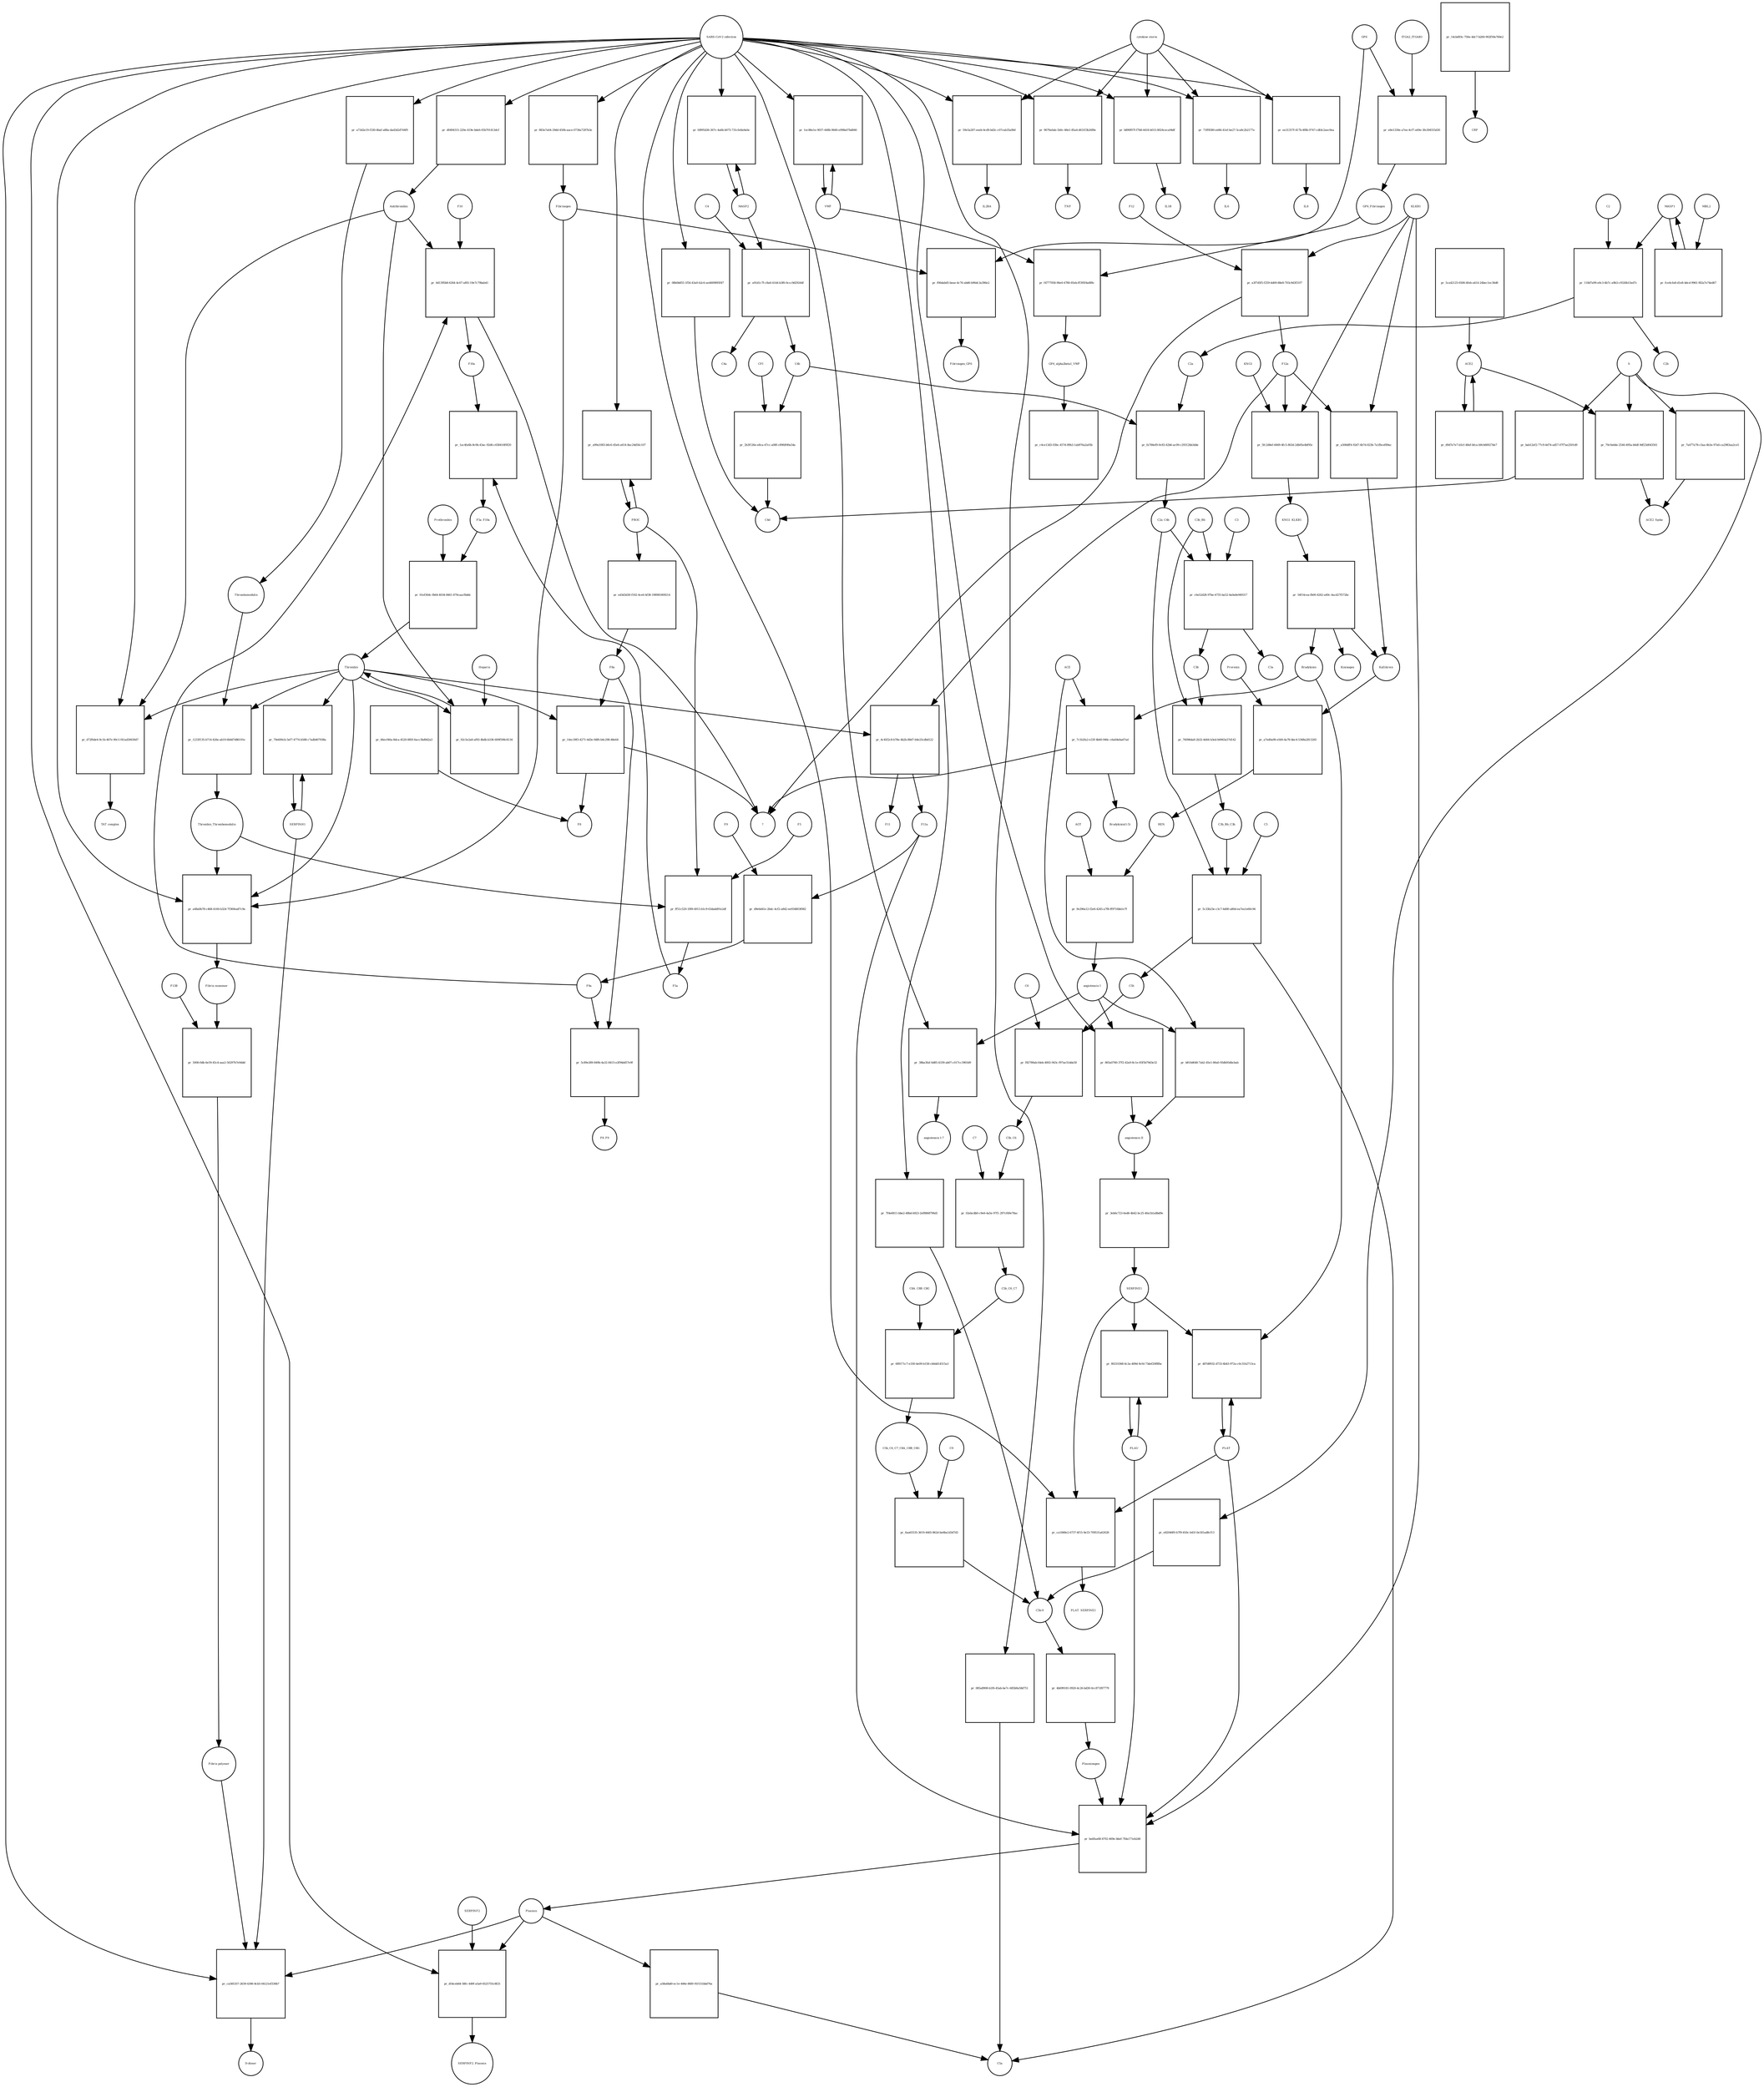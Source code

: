 strict digraph  {
C4b [annotation="", bipartite=0, cls=macromolecule, fontsize=4, label=C4b, shape=circle];
"pr_fa784ef9-0c83-42b6-ac09-c29312bb3dde" [annotation="", bipartite=1, cls=process, fontsize=4, label="pr_fa784ef9-0c83-42b6-ac09-c29312bb3dde", shape=square];
C2a [annotation="", bipartite=0, cls=macromolecule, fontsize=4, label=C2a, shape=circle];
C2a_C4b [annotation="", bipartite=0, cls=complex, fontsize=4, label=C2a_C4b, shape=circle];
C3b [annotation="", bipartite=0, cls=macromolecule, fontsize=4, label=C3b, shape=circle];
"pr_76096da8-2b32-4d44-b3ed-b0063a57d142" [annotation="", bipartite=1, cls=process, fontsize=4, label="pr_76096da8-2b32-4d44-b3ed-b0063a57d142", shape=square];
C3b_Bb [annotation="urn_miriam_pubmed_12440962|urn_miriam_brenda_3.4.21.47", bipartite=0, cls=complex, fontsize=4, label=C3b_Bb, shape=circle];
C3b_Bb_C3b [annotation="urn_miriam_pubmed_12440962|urn_miriam_brenda_34.4.21.47", bipartite=0, cls=complex, fontsize=4, label=C3b_Bb_C3b, shape=circle];
"pr_2b3f126e-e8ca-47cc-a08f-c89fdf49a54a" [annotation="", bipartite=1, cls=process, fontsize=4, label="pr_2b3f126e-e8ca-47cc-a08f-c89fdf49a54a", shape=square];
C4d [annotation="", bipartite=0, cls=macromolecule, fontsize=4, label=C4d, shape=circle];
CFI [annotation="urn_miriam_hgnc_HGNC%3A2771", bipartite=0, cls=macromolecule, fontsize=4, label=CFI, shape=circle];
"pr_66ecf46a-8dca-4520-885f-6acc3bd9d2a3" [annotation="", bipartite=1, cls=process, fontsize=4, label="pr_66ecf46a-8dca-4520-885f-6acc3bd9d2a3", shape=square];
F8 [annotation="urn_miriam_hgnc_HGNC%3A3546", bipartite=0, cls=macromolecule, fontsize=4, label=F8, shape=circle];
"pr_d0494315-220e-419e-bde6-05b701413dcf" [annotation="", bipartite=1, cls=process, fontsize=4, label="pr_d0494315-220e-419e-bde6-05b701413dcf", shape=square];
Antithrombin [annotation="urn_miriam_hgnc_HGNC%3A775", bipartite=0, cls=macromolecule, fontsize=4, label=Antithrombin, shape=circle];
"SARS-CoV-2 infection" [annotation=urn_miriam_taxonomy_2697049, bipartite=0, cls=phenotype, fontsize=4, label="SARS-CoV-2 infection", shape=circle];
S [annotation="urn_miriam_uniprot_P0DTC2|urn_miriam_uniprot_P59594", bipartite=0, cls=macromolecule, fontsize=4, label=S, shape=circle];
"pr_7a477a78-c5aa-4b3e-97a6-ca2983aa2ce5" [annotation="", bipartite=1, cls="omitted process", fontsize=4, label="pr_7a477a78-c5aa-4b3e-97a6-ca2983aa2ce5", shape=square];
ACE2_Spike [annotation="", bipartite=0, cls=complex, fontsize=4, label=ACE2_Spike, shape=circle];
Bradykinin [annotation="urn_miriam_obo.chebi_CHEBI%3A3165", bipartite=0, cls=macromolecule, fontsize=4, label=Bradykinin, shape=circle];
"pr_7c1b2fa2-e33f-4b60-946c-c6a64eba67ad" [annotation="", bipartite=1, cls=process, fontsize=4, label="pr_7c1b2fa2-e33f-4b60-946c-c6a64eba67ad", shape=square];
"Bradykinin(1-5)" [annotation="", bipartite=0, cls=macromolecule, fontsize=4, label="Bradykinin(1-5)", shape=circle];
"?" [annotation="", bipartite=0, cls=macromolecule, fontsize=4, label="?", shape=circle];
ACE [annotation="urn_miriam_hgnc_HGNC%3A2707", bipartite=0, cls=macromolecule, fontsize=4, label=ACE, shape=circle];
ACE2 [annotation="urn_miriam_hgnc_HGNC%3A13557", bipartite=0, cls=macromolecule, fontsize=4, label=ACE2, shape=circle];
"pr_d9d7e7e7-b5cf-48ef-bfca-b9cb60027de7" [annotation="", bipartite=1, cls=process, fontsize=4, label="pr_d9d7e7e7-b5cf-48ef-bfca-b9cb60027de7", shape=square];
"pr_70c0a6de-2540-495a-b6df-9df23d043561" [annotation="", bipartite=1, cls=process, fontsize=4, label="pr_70c0a6de-2540-495a-b6df-9df23d043561", shape=square];
"pr_5ca42125-6506-4feb-a414-24bec1ec36d8" [annotation="", bipartite=1, cls=process, fontsize=4, label="pr_5ca42125-6506-4feb-a414-24bec1ec36d8", shape=square];
"angiotensin I" [annotation="urn_miriam_obo.chebi_CHEBI%3A2718", bipartite=0, cls="simple chemical", fontsize=4, label="angiotensin I", shape=circle];
"pr_38ba3faf-6d85-4339-ab07-c017cc3903d9" [annotation="", bipartite=1, cls=process, fontsize=4, label="pr_38ba3faf-6d85-4339-ab07-c017cc3903d9", shape=square];
"angiotensin I-7" [annotation="urn_miriam_obo.chebi_CHEBI%3A55438", bipartite=0, cls="simple chemical", fontsize=4, label="angiotensin I-7", shape=circle];
"pr_bab12ef2-77c9-4d74-ad57-07f7ae2501d9" [annotation="", bipartite=1, cls=process, fontsize=4, label="pr_bab12ef2-77c9-4d74-ad57-07f7ae2501d9", shape=square];
"pr_e82046f0-b7f9-450c-b41f-0e181ad8cf13" [annotation="", bipartite=1, cls=process, fontsize=4, label="pr_e82046f0-b7f9-450c-b41f-0e181ad8cf13", shape=square];
"C5b-9" [annotation="", bipartite=0, cls=complex, fontsize=4, label="C5b-9", shape=circle];
"pr_14cbd93c-756e-4dc7-b260-902f59a760e2" [annotation="", bipartite=1, cls=process, fontsize=4, label="pr_14cbd93c-756e-4dc7-b260-902f59a760e2", shape=square];
CRP [annotation="urn_miriam_hgnc_HGNC%3A2367", bipartite=0, cls=macromolecule, fontsize=4, label=CRP, shape=circle];
VWF [annotation="", bipartite=0, cls=macromolecule, fontsize=4, label=VWF, shape=circle];
"pr_1ec86e1e-9037-448b-9640-e998a07bd846" [annotation="", bipartite=1, cls=process, fontsize=4, label="pr_1ec86e1e-9037-448b-9640-e998a07bd846", shape=square];
PROC [annotation="urn_miriam_hgnc_HGNC%3A9451", bipartite=0, cls=macromolecule, fontsize=4, label=PROC, shape=circle];
"pr_a99a1083-b6c6-45e6-a614-8ac24d56c107" [annotation="", bipartite=1, cls=process, fontsize=4, label="pr_a99a1083-b6c6-45e6-a614-8ac24d56c107", shape=square];
"pr_08b0b855-1f56-43a0-b2c6-ae4609893f47" [annotation="", bipartite=1, cls=process, fontsize=4, label="pr_08b0b855-1f56-43a0-b2c6-ae4609893f47", shape=square];
Plasmin [annotation="urn_miriam_hgnc_HGNC%3A9051", bipartite=0, cls=macromolecule, fontsize=4, label=Plasmin, shape=circle];
"pr_d54ceb64-58fc-449f-a5a9-6525755c8f25" [annotation="", bipartite=1, cls=process, fontsize=4, label="pr_d54ceb64-58fc-449f-a5a9-6525755c8f25", shape=square];
SERPINF2 [annotation="urn_miriam_hgnc_HGNC%3A9075", bipartite=0, cls=macromolecule, fontsize=4, label=SERPINF2, shape=circle];
SERPINF2_Plasmin [annotation="", bipartite=0, cls=complex, fontsize=4, label=SERPINF2_Plasmin, shape=circle];
"pr_a73d2e19-f330-4baf-a88a-dad3d2d744f9" [annotation="", bipartite=1, cls=process, fontsize=4, label="pr_a73d2e19-f330-4baf-a88a-dad3d2d744f9", shape=square];
Thrombomodulin [annotation="urn_miriam_hgnc_HGNC%3A11784", bipartite=0, cls=macromolecule, fontsize=4, label=Thrombomodulin, shape=circle];
KLKB1 [annotation=urn_miriam_hgnc_6371, bipartite=0, cls=macromolecule, fontsize=4, label=KLKB1, shape=circle];
"pr_a508dff4-92d7-4b7d-823b-7a1fbcef89ac" [annotation="", bipartite=1, cls=process, fontsize=4, label="pr_a508dff4-92d7-4b7d-823b-7a1fbcef89ac", shape=square];
Kallikrein [annotation=urn_miriam_hgnc_6371, bipartite=0, cls=macromolecule, fontsize=4, label=Kallikrein, shape=circle];
F12a [annotation="urn_miriam_hgnc_HGNC%3A3530", bipartite=0, cls=macromolecule, fontsize=4, label=F12a, shape=circle];
KNG1_KLKB1 [annotation=urn_miriam_pubmed_17598838, bipartite=0, cls=complex, fontsize=4, label=KNG1_KLKB1, shape=circle];
"pr_54f14cea-fb00-4262-a49c-4acd27f572bc" [annotation="", bipartite=1, cls=process, fontsize=4, label="pr_54f14cea-fb00-4262-a49c-4acd27f572bc", shape=square];
Kininogen [annotation="urn_miriam_hgnc_HGNC%3A6383", bipartite=0, cls=macromolecule, fontsize=4, label=Kininogen, shape=circle];
"pr_7f4e6811-bbe2-48bd-b923-2ef8868796d1" [annotation="", bipartite=1, cls=process, fontsize=4, label="pr_7f4e6811-bbe2-48bd-b923-2ef8868796d1", shape=square];
"pr_085a8908-b1f6-45ab-be7c-685b9a58d751" [annotation="", bipartite=1, cls=process, fontsize=4, label="pr_085a8908-b1f6-45ab-be7c-685b9a58d751", shape=square];
C5a [annotation="", bipartite=0, cls=macromolecule, fontsize=4, label=C5a, shape=circle];
PLAT [annotation="urn_miriam_hgnc_HGNC%3A9051", bipartite=0, cls=macromolecule, fontsize=4, label=PLAT, shape=circle];
"pr_487d8932-d733-4b43-972a-c0c31b2713ca" [annotation="", bipartite=1, cls=process, fontsize=4, label="pr_487d8932-d733-4b43-972a-c0c31b2713ca", shape=square];
SERPINE1 [annotation="urn_miriam_hgnc_HGNC%3A8593", bipartite=0, cls=macromolecule, fontsize=4, label=SERPINE1, shape=circle];
AGT [annotation="urn_miriam_hgnc_HGNC%3A333", bipartite=0, cls=macromolecule, fontsize=4, label=AGT, shape=circle];
"pr_9e296a12-f2e6-4245-a7f8-ff9716bb1e7f" [annotation="", bipartite=1, cls=process, fontsize=4, label="pr_9e296a12-f2e6-4245-a7f8-ff9716bb1e7f", shape=square];
REN [annotation="urn_miriam_hgnc_HGNC%3A9958", bipartite=0, cls=macromolecule, fontsize=4, label=REN, shape=circle];
C2 [annotation="urn_miriam_hgnc_HGNC%3A1248", bipartite=0, cls=macromolecule, fontsize=4, label=C2, shape=circle];
"pr_118d7a99-e0c3-4b7c-a9b3-c9326b15ed7c" [annotation="", bipartite=1, cls=process, fontsize=4, label="pr_118d7a99-e0c3-4b7c-a9b3-c9326b15ed7c", shape=square];
C2b [annotation="", bipartite=0, cls=macromolecule, fontsize=4, label=C2b, shape=circle];
MASP1 [annotation="", bipartite=0, cls=macromolecule, fontsize=4, label=MASP1, shape=circle];
MASP2 [annotation="", bipartite=0, cls=macromolecule, fontsize=4, label=MASP2, shape=circle];
"pr_fd995d36-367c-4a6b-b075-731cfe8a9a0e" [annotation="", bipartite=1, cls=process, fontsize=4, label="pr_fd995d36-367c-4a6b-b075-731cfe8a9a0e", shape=square];
"pr_fce4cfa8-d1e8-4dcd-9961-f82a7e74ed67" [annotation="", bipartite=1, cls=process, fontsize=4, label="pr_fce4cfa8-d1e8-4dcd-9961-f82a7e74ed67", shape=square];
MBL2 [annotation=urn_miriam_hgnc_6902, bipartite=0, cls=macromolecule, fontsize=4, label=MBL2, shape=circle];
F10 [annotation="urn_miriam_hgnc_HGNC%3A3528", bipartite=0, cls=macromolecule, fontsize=4, label=F10, shape=circle];
"pr_6d1395b8-6264-4c67-af65-19e7c79bab41" [annotation="", bipartite=1, cls=process, fontsize=4, label="pr_6d1395b8-6264-4c67-af65-19e7c79bab41", shape=square];
F10a [annotation="urn_miriam_hgnc_HGNC%3A3528", bipartite=0, cls=macromolecule, fontsize=4, label=F10a, shape=circle];
F9a [annotation="", bipartite=0, cls=macromolecule, fontsize=4, label=F9a, shape=circle];
C3 [annotation="urn_miriam_hgnc_HGNC%3A1318", bipartite=0, cls=macromolecule, fontsize=4, label=C3, shape=circle];
"pr_c6e52d28-97be-4755-ba52-4a0a8e949317" [annotation="", bipartite=1, cls=process, fontsize=4, label="pr_c6e52d28-97be-4755-ba52-4a0a8e949317", shape=square];
C3a [annotation="", bipartite=0, cls=macromolecule, fontsize=4, label=C3a, shape=circle];
Prorenin [annotation="", bipartite=0, cls=macromolecule, fontsize=4, label=Prorenin, shape=circle];
"pr_a7ed0a99-e560-4a78-bbc4-5368a2813265" [annotation="", bipartite=1, cls=process, fontsize=4, label="pr_a7ed0a99-e560-4a78-bbc4-5368a2813265", shape=square];
F8a [annotation="urn_miriam_hgnc_HGNC%3A3546", bipartite=0, cls=macromolecule, fontsize=4, label=F8a, shape=circle];
"pr_14ec39f3-4271-4d3e-9df6-b4c29fc48e64" [annotation="", bipartite=1, cls=process, fontsize=4, label="pr_14ec39f3-4271-4d3e-9df6-b4c29fc48e64", shape=square];
Thrombin [annotation="urn_miriam_hgnc_HGNC%3A3535", bipartite=0, cls=macromolecule, fontsize=4, label=Thrombin, shape=circle];
"pr_92c5e2a8-af83-4bdb-b336-609f598c8134" [annotation="", bipartite=1, cls=process, fontsize=4, label="pr_92c5e2a8-af83-4bdb-b336-609f598c8134", shape=square];
Heparin [annotation="urn_miriam_pubmed_708377|urn_miriam_obo.chebi_CHEBI%3A28304", bipartite=0, cls="simple chemical", fontsize=4, label=Heparin, shape=circle];
"pr_b816d648-7ab2-45e1-86a0-93db93dbcbab" [annotation="", bipartite=1, cls=process, fontsize=4, label="pr_b816d648-7ab2-45e1-86a0-93db93dbcbab", shape=square];
"angiotensin II" [annotation="urn_miriam_obo.chebi_CHEBI%3A2718", bipartite=0, cls="simple chemical", fontsize=4, label="angiotensin II", shape=circle];
PLAU [annotation="", bipartite=0, cls=macromolecule, fontsize=4, label=PLAU, shape=circle];
"pr_80210368-6c3a-489d-9cfd-73def20f8fbc" [annotation="", bipartite=1, cls=process, fontsize=4, label="pr_80210368-6c3a-489d-9cfd-73def20f8fbc", shape=square];
F12 [annotation="urn_miriam_hgnc_HGNC%3A3530", bipartite=0, cls=macromolecule, fontsize=4, label=F12, shape=circle];
"pr_a3f7d5f5-f259-4d69-88e8-703c9d3f31f7" [annotation="", bipartite=1, cls=process, fontsize=4, label="pr_a3f7d5f5-f259-4d69-88e8-703c9d3f31f7", shape=square];
"pr_4c45f2c8-b78e-4b2b-88d7-b4e25cdbd122" [annotation="", bipartite=1, cls=process, fontsize=4, label="pr_4c45f2c8-b78e-4b2b-88d7-b4e25cdbd122", shape=square];
F11 [annotation="urn_miriam_hgnc_HGNC%3A3529", bipartite=0, cls=macromolecule, fontsize=4, label=F11, shape=circle];
F11a [annotation="urn_miriam_hgnc_HGNC%3A3529", bipartite=0, cls=macromolecule, fontsize=4, label=F11a, shape=circle];
C4 [annotation="", bipartite=0, cls=macromolecule, fontsize=4, label=C4, shape=circle];
"pr_a91d1c7f-c8a6-4144-b3f6-0ccc9d29244f" [annotation="", bipartite=1, cls=process, fontsize=4, label="pr_a91d1c7f-c8a6-4144-b3f6-0ccc9d29244f", shape=square];
C4a [annotation="", bipartite=0, cls=macromolecule, fontsize=4, label=C4a, shape=circle];
"pr_ca1848e2-6737-4f15-9e33-709531a62628" [annotation="", bipartite=1, cls=process, fontsize=4, label="pr_ca1848e2-6737-4f15-9e33-709531a62628", shape=square];
PLAT_SERPINE1 [annotation=urn_miriam_pubmed_22449964, bipartite=0, cls=complex, fontsize=4, label=PLAT_SERPINE1, shape=circle];
"pr_5c89e289-849b-4a32-8415-e2f94dd57e9f" [annotation="", bipartite=1, cls=process, fontsize=4, label="pr_5c89e289-849b-4a32-8415-e2f94dd57e9f", shape=square];
F8_F9 [annotation=urn_miriam_pubmed_22471307, bipartite=0, cls=complex, fontsize=4, label=F8_F9, shape=circle];
"pr_1ac4fa6b-8c0b-43ac-92d6-c658416f0f20" [annotation="", bipartite=1, cls=process, fontsize=4, label="pr_1ac4fa6b-8c0b-43ac-92d6-c658416f0f20", shape=square];
F5a [annotation="urn_miriam_hgnc_HGNC%3A3542", bipartite=0, cls=macromolecule, fontsize=4, label=F5a, shape=circle];
F5a_F10a [annotation=urn_miriam_pubmed_2303476, bipartite=0, cls=complex, fontsize=4, label=F5a_F10a, shape=circle];
F5 [annotation="urn_miriam_hgnc_HGNC%3A3541", bipartite=0, cls=macromolecule, fontsize=4, label=F5, shape=circle];
"pr_ff51c520-1f89-4913-b1c9-63dadd91e2df" [annotation="", bipartite=1, cls=process, fontsize=4, label="pr_ff51c520-1f89-4913-b1c9-63dadd91e2df", shape=square];
Thrombin_Thrombomodulin [annotation="urn_miriam_pubmed_6282863|urn_miriam_taxonomy_9986", bipartite=0, cls=complex, fontsize=4, label=Thrombin_Thrombomodulin, shape=circle];
SERPINH1 [annotation="urn_miriam_hgnc_HGNC%3A1546", bipartite=0, cls=macromolecule, fontsize=4, label=SERPINH1, shape=circle];
"pr_79e600cb-5ef7-4774-b588-c7adb407938a" [annotation="", bipartite=1, cls=process, fontsize=4, label="pr_79e600cb-5ef7-4774-b588-c7adb407938a", shape=square];
Fibrinogen [annotation=urn_miriam_pubmed_19296670, bipartite=0, cls=complex, fontsize=4, label=Fibrinogen, shape=circle];
"pr_a48a0b78-c468-4160-b324-7f369ea87c9a" [annotation="", bipartite=1, cls=process, fontsize=4, label="pr_a48a0b78-c468-4160-b324-7f369ea87c9a", shape=square];
"Fibrin monomer" [annotation="", bipartite=0, cls=macromolecule, fontsize=4, label="Fibrin monomer", shape=circle];
C5 [annotation="urn_miriam_hgnc_HGNC%3A1331", bipartite=0, cls=macromolecule, fontsize=4, label=C5, shape=circle];
"pr_5c33b23e-c3c7-4d00-a80d-ea7ea1e60c94" [annotation="", bipartite=1, cls=process, fontsize=4, label="pr_5c33b23e-c3c7-4d00-a80d-ea7ea1e60c94", shape=square];
C5b [annotation="", bipartite=0, cls=macromolecule, fontsize=4, label=C5b, shape=circle];
"pr_f82780ab-fdeb-4002-943c-f97ae31dda58" [annotation="", bipartite=1, cls=process, fontsize=4, label="pr_f82780ab-fdeb-4002-943c-f97ae31dda58", shape=square];
C6 [annotation="urn_miriam_hgnc_HGNC%3A1339", bipartite=0, cls=macromolecule, fontsize=4, label=C6, shape=circle];
C5b_C6 [annotation="", bipartite=0, cls=complex, fontsize=4, label=C5b_C6, shape=circle];
"pr_02ebcdb0-c9e6-4a5e-97f1-297cf49e78ac" [annotation="", bipartite=1, cls=process, fontsize=4, label="pr_02ebcdb0-c9e6-4a5e-97f1-297cf49e78ac", shape=square];
C7 [annotation="urn_miriam_hgnc_HGNC%3A1346", bipartite=0, cls=macromolecule, fontsize=4, label=C7, shape=circle];
C5b_C6_C7 [annotation=urn_miriam_pubmed_28630159, bipartite=0, cls=complex, fontsize=4, label=C5b_C6_C7, shape=circle];
"pr_689171c7-e330-4e09-b158-cb6dd14515a3" [annotation="", bipartite=1, cls=process, fontsize=4, label="pr_689171c7-e330-4e09-b158-cb6dd14515a3", shape=square];
C8A_C8B_C8G [annotation="", bipartite=0, cls=complex, fontsize=4, label=C8A_C8B_C8G, shape=circle];
C5b_C6_C7_C8A_C8B_C8G [annotation=urn_miriam_pubmed_28630159, bipartite=0, cls=complex, fontsize=4, label=C5b_C6_C7_C8A_C8B_C8G, shape=circle];
"pr_6aa65535-3619-4465-862d-be6ba1d3d7d3" [annotation="", bipartite=1, cls=process, fontsize=4, label="pr_6aa65535-3619-4465-862d-be6ba1d3d7d3", shape=square];
C9 [annotation="urn_miriam_hgnc_HGNC%3A1358", bipartite=0, cls=macromolecule, fontsize=4, label=C9, shape=circle];
"pr_865a0760-37f2-42a9-8c1e-65f5b79d3e32" [annotation="", bipartite=1, cls=process, fontsize=4, label="pr_865a0760-37f2-42a9-8c1e-65f5b79d3e32", shape=square];
"pr_b890f07f-f7b8-4418-b015-8024ceca94df" [annotation="", bipartite=1, cls=process, fontsize=4, label="pr_b890f07f-f7b8-4418-b015-8024ceca94df", shape=square];
IL1B [annotation=urn_miriam_hgnc_5992, bipartite=0, cls=macromolecule, fontsize=4, label=IL1B, shape=circle];
"cytokine storm" [annotation=urn_miriam_pubmed_2504360, bipartite=0, cls=phenotype, fontsize=4, label="cytokine storm", shape=circle];
"pr_883e7a64-29dd-450b-aace-0736a7287b3e" [annotation="", bipartite=1, cls=process, fontsize=4, label="pr_883e7a64-29dd-450b-aace-0736a7287b3e", shape=square];
"pr_71ff8580-ed46-41ef-be27-5ca8c2b2177e" [annotation="", bipartite=1, cls=process, fontsize=4, label="pr_71ff8580-ed46-41ef-be27-5ca8c2b2177e", shape=square];
IL6 [annotation=urn_miriam_hgnc_6018, bipartite=0, cls=macromolecule, fontsize=4, label=IL6, shape=circle];
"pr_ee31357f-417b-4f8b-9747-cdfdc2aec9ea" [annotation="", bipartite=1, cls=process, fontsize=4, label="pr_ee31357f-417b-4f8b-9747-cdfdc2aec9ea", shape=square];
IL8 [annotation="urn_miriam_hgnc_HGNC%3A6025", bipartite=0, cls=macromolecule, fontsize=4, label=IL8, shape=circle];
"pr_59e5a287-eeeb-4cd9-bd3c-c07cab35a9b0" [annotation="", bipartite=1, cls=process, fontsize=4, label="pr_59e5a287-eeeb-4cd9-bd3c-c07cab35a9b0", shape=square];
IL2RA [annotation="urn_miriam_hgnc_HGNC%3A6008", bipartite=0, cls=macromolecule, fontsize=4, label=IL2RA, shape=circle];
Plasminogen [annotation="urn_miriam_hgnc_HGNC%3A9071", bipartite=0, cls=macromolecule, fontsize=4, label=Plasminogen, shape=circle];
"pr_ba6faa68-4702-469e-bbef-7fda171eb2d6" [annotation="", bipartite=1, cls=process, fontsize=4, label="pr_ba6faa68-4702-469e-bbef-7fda171eb2d6", shape=square];
"pr_d72f6de4-9c1b-467e-90c1-f41ad30630d7" [annotation="", bipartite=1, cls=process, fontsize=4, label="pr_d72f6de4-9c1b-467e-90c1-f41ad30630d7", shape=square];
"TAT complex" [annotation=urn_miriam_pubmed_22930518, bipartite=0, cls=complex, fontsize=4, label="TAT complex", shape=circle];
Prothrombin [annotation="urn_miriam_hgnc_HGNC%3A3535", bipartite=0, cls=macromolecule, fontsize=4, label=Prothrombin, shape=circle];
"pr_01ef30dc-fb64-4034-8461-870caacfbddc" [annotation="", bipartite=1, cls=process, fontsize=4, label="pr_01ef30dc-fb64-4034-8461-870caacfbddc", shape=square];
"pr_ed3d3d30-f182-4ce6-bf38-198981809214" [annotation="", bipartite=1, cls=process, fontsize=4, label="pr_ed3d3d30-f182-4ce6-bf38-198981809214", shape=square];
"pr_3eb6c723-6ed6-4b42-bc25-40a1b1a8bd9e" [annotation="", bipartite=1, cls=process, fontsize=4, label="pr_3eb6c723-6ed6-4b42-bc25-40a1b1a8bd9e", shape=square];
"pr_1233f135-b714-426e-ab19-6b0d7d86191e" [annotation="", bipartite=1, cls=process, fontsize=4, label="pr_1233f135-b714-426e-ab19-6b0d7d86191e", shape=square];
F9 [annotation="urn_miriam_hgnc_HGNC%3A35531", bipartite=0, cls=macromolecule, fontsize=4, label=F9, shape=circle];
"pr_d9e6d41e-2bdc-4cf2-a842-ee934803f082" [annotation="", bipartite=1, cls=process, fontsize=4, label="pr_d9e6d41e-2bdc-4cf2-a842-ee934803f082", shape=square];
"pr_5fc2d8ef-6669-4fc5-863d-2db05e4bf95c" [annotation="", bipartite=1, cls=process, fontsize=4, label="pr_5fc2d8ef-6669-4fc5-863d-2db05e4bf95c", shape=square];
KNG1 [annotation=urn_miriam_hgnc_6383, bipartite=0, cls=macromolecule, fontsize=4, label=KNG1, shape=circle];
"pr_4b699181-0920-4c26-bd30-0cc871f87779" [annotation="", bipartite=1, cls=process, fontsize=4, label="pr_4b699181-0920-4c26-bd30-0cc871f87779", shape=square];
"pr_a58a6bd0-ec1e-406e-86f0-91f151bbd76a" [annotation="", bipartite=1, cls=process, fontsize=4, label="pr_a58a6bd0-ec1e-406e-86f0-91f151bbd76a", shape=square];
"pr_9679a0ab-1b0c-48e1-85a4-d631f3b26f8e" [annotation="", bipartite=1, cls=process, fontsize=4, label="pr_9679a0ab-1b0c-48e1-85a4-d631f3b26f8e", shape=square];
TNF [annotation=urn_miriam_hgnc_11892, bipartite=0, cls=macromolecule, fontsize=4, label=TNF, shape=circle];
"pr_500fc0db-6e59-45c4-aaa2-56297b7e9ddd" [annotation="", bipartite=1, cls=process, fontsize=4, label="pr_500fc0db-6e59-45c4-aaa2-56297b7e9ddd", shape=square];
"Fibrin polymer" [annotation="", bipartite=0, cls=macromolecule, fontsize=4, label="Fibrin polymer", shape=circle];
F13B [annotation="", bipartite=0, cls=macromolecule, fontsize=4, label=F13B, shape=circle];
"pr_ca585357-2639-4306-8cb5-04121ef330b7" [annotation="", bipartite=1, cls=process, fontsize=4, label="pr_ca585357-2639-4306-8cb5-04121ef330b7", shape=square];
"D-dimer" [annotation=urn_miriam_pubmed_19008457, bipartite=0, cls=macromolecule, fontsize=4, label="D-dimer", shape=circle];
GP6_alpha2beta1_VWF [annotation="", bipartite=0, cls=complex, fontsize=4, label=GP6_alpha2beta1_VWF, shape=circle];
"pr_c4ce13d3-03bc-457d-89b3-1ab976a2a05b" [annotation="", bipartite=1, cls="omitted process", fontsize=4, label="pr_c4ce13d3-03bc-457d-89b3-1ab976a2a05b", shape=square];
GP6 [annotation=urn_miriam_hgnc_14388, bipartite=0, cls=macromolecule, fontsize=4, label=GP6, shape=circle];
"pr_e8e1330e-a7ee-4cf7-a69e-3fe304555d30" [annotation="", bipartite=1, cls=process, fontsize=4, label="pr_e8e1330e-a7ee-4cf7-a69e-3fe304555d30", shape=square];
ITGA2_ITGAB1 [annotation="urn_miriam_intact_EBI-16428357", bipartite=0, cls=complex, fontsize=4, label=ITGA2_ITGAB1, shape=circle];
GP6_Fibrinogen [annotation="", bipartite=0, cls=complex, fontsize=4, label=GP6_Fibrinogen, shape=circle];
"pr_f4777058-96e0-4780-85eb-ff395f4a8f8c" [annotation="", bipartite=1, cls=process, fontsize=4, label="pr_f4777058-96e0-4780-85eb-ff395f4a8f8c", shape=square];
"pr_f06dabd5-beae-4c76-abd6-b96dc3a396e2" [annotation="", bipartite=1, cls=process, fontsize=4, label="pr_f06dabd5-beae-4c76-abd6-b96dc3a396e2", shape=square];
Fibrinogen_GP6 [annotation=urn_miriam_pubmed_19296670, bipartite=0, cls=complex, fontsize=4, label=Fibrinogen_GP6, shape=circle];
C4b -> "pr_fa784ef9-0c83-42b6-ac09-c29312bb3dde"  [annotation="", interaction_type=consumption];
C4b -> "pr_2b3f126e-e8ca-47cc-a08f-c89fdf49a54a"  [annotation="", interaction_type=consumption];
"pr_fa784ef9-0c83-42b6-ac09-c29312bb3dde" -> C2a_C4b  [annotation="", interaction_type=production];
C2a -> "pr_fa784ef9-0c83-42b6-ac09-c29312bb3dde"  [annotation="", interaction_type=consumption];
C2a_C4b -> "pr_c6e52d28-97be-4755-ba52-4a0a8e949317"  [annotation=urn_miriam_pubmed_12440962, interaction_type=catalysis];
C2a_C4b -> "pr_5c33b23e-c3c7-4d00-a80d-ea7ea1e60c94"  [annotation=urn_miriam_pubmed_28630159, interaction_type=catalysis];
C3b -> "pr_76096da8-2b32-4d44-b3ed-b0063a57d142"  [annotation="", interaction_type=consumption];
"pr_76096da8-2b32-4d44-b3ed-b0063a57d142" -> C3b_Bb_C3b  [annotation="", interaction_type=production];
C3b_Bb -> "pr_76096da8-2b32-4d44-b3ed-b0063a57d142"  [annotation="", interaction_type=consumption];
C3b_Bb -> "pr_c6e52d28-97be-4755-ba52-4a0a8e949317"  [annotation=urn_miriam_pubmed_12440962, interaction_type=catalysis];
C3b_Bb_C3b -> "pr_5c33b23e-c3c7-4d00-a80d-ea7ea1e60c94"  [annotation=urn_miriam_pubmed_28630159, interaction_type=catalysis];
"pr_2b3f126e-e8ca-47cc-a08f-c89fdf49a54a" -> C4d  [annotation="", interaction_type=production];
CFI -> "pr_2b3f126e-e8ca-47cc-a08f-c89fdf49a54a"  [annotation=urn_miriam_pubmed_19362461, interaction_type=catalysis];
"pr_66ecf46a-8dca-4520-885f-6acc3bd9d2a3" -> F8  [annotation="", interaction_type=production];
"pr_d0494315-220e-419e-bde6-05b701413dcf" -> Antithrombin  [annotation="", interaction_type=production];
Antithrombin -> "pr_6d1395b8-6264-4c67-af65-19e7c79bab41"  [annotation="urn_miriam_pubmed_11551226|urn_miriam_pubmed_15853774", interaction_type=inhibition];
Antithrombin -> "pr_92c5e2a8-af83-4bdb-b336-609f598c8134"  [annotation=urn_miriam_pubmed_15853774, interaction_type=inhibition];
Antithrombin -> "pr_d72f6de4-9c1b-467e-90c1-f41ad30630d7"  [annotation="", interaction_type=consumption];
"SARS-CoV-2 infection" -> "pr_d0494315-220e-419e-bde6-05b701413dcf"  [annotation=urn_miriam_pubmed_32302438, interaction_type="necessary stimulation"];
"SARS-CoV-2 infection" -> "pr_38ba3faf-6d85-4339-ab07-c017cc3903d9"  [annotation=urn_miriam_pubmed_23392115, interaction_type=inhibition];
"SARS-CoV-2 infection" -> "pr_1ec86e1e-9037-448b-9640-e998a07bd846"  [annotation=urn_miriam_pubmed_32367170, interaction_type="necessary stimulation"];
"SARS-CoV-2 infection" -> "pr_a99a1083-b6c6-45e6-a614-8ac24d56c107"  [annotation=urn_miriam_pubmed_32302438, interaction_type="necessary stimulation"];
"SARS-CoV-2 infection" -> "pr_08b0b855-1f56-43a0-b2c6-ae4609893f47"  [annotation=urn_miriam_pubmed_32299776, interaction_type=stimulation];
"SARS-CoV-2 infection" -> "pr_d54ceb64-58fc-449f-a5a9-6525755c8f25"  [annotation="urn_miriam_pubmed_2437112|urn_miriam_doi_10.1101%2F2020.04.25.20077842", interaction_type=stimulation];
"SARS-CoV-2 infection" -> "pr_a73d2e19-f330-4baf-a88a-dad3d2d744f9"  [annotation="urn_miriam_doi_10.1101%2F2020.04.25.20077842", interaction_type="necessary stimulation"];
"SARS-CoV-2 infection" -> "pr_7f4e6811-bbe2-48bd-b923-2ef8868796d1"  [annotation=urn_miriam_pmc_PMC7260598, interaction_type="necessary stimulation"];
"SARS-CoV-2 infection" -> "pr_085a8908-b1f6-45ab-be7c-685b9a58d751"  [annotation=urn_miriam_pmc_PMC7260598, interaction_type="necessary stimulation"];
"SARS-CoV-2 infection" -> "pr_fd995d36-367c-4a6b-b075-731cfe8a9a0e"  [annotation="urn_miriam_pubmed_11290788|urn_miriam_pubmed_32299776", interaction_type=stimulation];
"SARS-CoV-2 infection" -> "pr_ca1848e2-6737-4f15-9e33-709531a62628"  [annotation="urn_miriam_pubmed_22449964|urn_miriam_doi_10.1101%2F2020.04.25.20077842", interaction_type="necessary stimulation"];
"SARS-CoV-2 infection" -> "pr_a48a0b78-c468-4160-b324-7f369ea87c9a"  [annotation="urn_miriam_pubmed_6282863|urn_miriam_pubmed_28228446|urn_miriam_pubmed_2117226", interaction_type="necessary stimulation"];
"SARS-CoV-2 infection" -> "pr_865a0760-37f2-42a9-8c1e-65f5b79d3e32"  [annotation=urn_miriam_pubmed_32048163, interaction_type=catalysis];
"SARS-CoV-2 infection" -> "pr_b890f07f-f7b8-4418-b015-8024ceca94df"  [annotation=urn_miriam_pubmed_32171193, interaction_type=stimulation];
"SARS-CoV-2 infection" -> "pr_883e7a64-29dd-450b-aace-0736a7287b3e"  [annotation="", interaction_type=consumption];
"SARS-CoV-2 infection" -> "pr_71ff8580-ed46-41ef-be27-5ca8c2b2177e"  [annotation=urn_miriam_pubmed_32286245, interaction_type=stimulation];
"SARS-CoV-2 infection" -> "pr_ee31357f-417b-4f8b-9747-cdfdc2aec9ea"  [annotation=urn_miriam_pubmed_32286245, interaction_type=stimulation];
"SARS-CoV-2 infection" -> "pr_59e5a287-eeeb-4cd9-bd3c-c07cab35a9b0"  [annotation=urn_miriam_pubmed_32286245, interaction_type=stimulation];
"SARS-CoV-2 infection" -> "pr_d72f6de4-9c1b-467e-90c1-f41ad30630d7"  [annotation="urn_miriam_pubmed_22930518|urn_miriam_doi_10.1101%2F2020.04.25.20077842", interaction_type="necessary stimulation"];
"SARS-CoV-2 infection" -> "pr_9679a0ab-1b0c-48e1-85a4-d631f3b26f8e"  [annotation=urn_miriam_pubmed_32504360, interaction_type=stimulation];
"SARS-CoV-2 infection" -> "pr_ca585357-2639-4306-8cb5-04121ef330b7"  [annotation="urn_miriam_pubmed_29096812|urn_miriam_pubmed_10574983|urn_miriam_pubmed_32172226", interaction_type="necessary stimulation"];
S -> "pr_7a477a78-c5aa-4b3e-97a6-ca2983aa2ce5"  [annotation="", interaction_type=consumption];
S -> "pr_70c0a6de-2540-495a-b6df-9df23d043561"  [annotation="", interaction_type=consumption];
S -> "pr_bab12ef2-77c9-4d74-ad57-07f7ae2501d9"  [annotation="", interaction_type=consumption];
S -> "pr_e82046f0-b7f9-450c-b41f-0e181ad8cf13"  [annotation="", interaction_type=consumption];
"pr_7a477a78-c5aa-4b3e-97a6-ca2983aa2ce5" -> ACE2_Spike  [annotation="", interaction_type=production];
Bradykinin -> "pr_7c1b2fa2-e33f-4b60-946c-c6a64eba67ad"  [annotation="", interaction_type=consumption];
Bradykinin -> "pr_487d8932-d733-4b43-972a-c0c31b2713ca"  [annotation="urn_miriam_pubmed_10373228|urn_miriam_pubmed_2769655", interaction_type=catalysis];
"pr_7c1b2fa2-e33f-4b60-946c-c6a64eba67ad" -> "Bradykinin(1-5)"  [annotation="", interaction_type=production];
"pr_7c1b2fa2-e33f-4b60-946c-c6a64eba67ad" -> "?"  [annotation="", interaction_type=production];
ACE -> "pr_7c1b2fa2-e33f-4b60-946c-c6a64eba67ad"  [annotation=urn_miriam_pubmed_10969042, interaction_type=catalysis];
ACE -> "pr_b816d648-7ab2-45e1-86a0-93db93dbcbab"  [annotation="urn_miriam_taxonomy_9606|urn_miriam_pubmed_190881|urn_miriam_pubmed_10969042", interaction_type=catalysis];
ACE2 -> "pr_d9d7e7e7-b5cf-48ef-bfca-b9cb60027de7"  [annotation="", interaction_type=consumption];
ACE2 -> "pr_70c0a6de-2540-495a-b6df-9df23d043561"  [annotation="", interaction_type=consumption];
"pr_d9d7e7e7-b5cf-48ef-bfca-b9cb60027de7" -> ACE2  [annotation="", interaction_type=production];
"pr_70c0a6de-2540-495a-b6df-9df23d043561" -> ACE2_Spike  [annotation="", interaction_type=production];
"pr_5ca42125-6506-4feb-a414-24bec1ec36d8" -> ACE2  [annotation="", interaction_type=production];
"angiotensin I" -> "pr_38ba3faf-6d85-4339-ab07-c017cc3903d9"  [annotation="", interaction_type=consumption];
"angiotensin I" -> "pr_b816d648-7ab2-45e1-86a0-93db93dbcbab"  [annotation="", interaction_type=consumption];
"angiotensin I" -> "pr_865a0760-37f2-42a9-8c1e-65f5b79d3e32"  [annotation="", interaction_type=consumption];
"pr_38ba3faf-6d85-4339-ab07-c017cc3903d9" -> "angiotensin I-7"  [annotation="", interaction_type=production];
"pr_bab12ef2-77c9-4d74-ad57-07f7ae2501d9" -> C4d  [annotation="", interaction_type=production];
"pr_e82046f0-b7f9-450c-b41f-0e181ad8cf13" -> "C5b-9"  [annotation="", interaction_type=production];
"C5b-9" -> "pr_4b699181-0920-4c26-bd30-0cc871f87779"  [annotation="", interaction_type=consumption];
"pr_14cbd93c-756e-4dc7-b260-902f59a760e2" -> CRP  [annotation="", interaction_type=production];
VWF -> "pr_1ec86e1e-9037-448b-9640-e998a07bd846"  [annotation="", interaction_type=consumption];
VWF -> "pr_f4777058-96e0-4780-85eb-ff395f4a8f8c"  [annotation="", interaction_type=consumption];
"pr_1ec86e1e-9037-448b-9640-e998a07bd846" -> VWF  [annotation="", interaction_type=production];
PROC -> "pr_a99a1083-b6c6-45e6-a614-8ac24d56c107"  [annotation="", interaction_type=consumption];
PROC -> "pr_ff51c520-1f89-4913-b1c9-63dadd91e2df"  [annotation="urn_miriam_pubmed_6282863|urn_miriam_pubmed_6572921|urn_miriam_pubmed_2322551", interaction_type=inhibition];
PROC -> "pr_ed3d3d30-f182-4ce6-bf38-198981809214"  [annotation="", interaction_type=consumption];
"pr_a99a1083-b6c6-45e6-a614-8ac24d56c107" -> PROC  [annotation="", interaction_type=production];
"pr_08b0b855-1f56-43a0-b2c6-ae4609893f47" -> C4d  [annotation="", interaction_type=production];
Plasmin -> "pr_d54ceb64-58fc-449f-a5a9-6525755c8f25"  [annotation="", interaction_type=consumption];
Plasmin -> "pr_a58a6bd0-ec1e-406e-86f0-91f151bbd76a"  [annotation="urn_miriam_pubmed_27077125|urn_miriam_taxonomy_10090", interaction_type="necessary stimulation"];
Plasmin -> "pr_ca585357-2639-4306-8cb5-04121ef330b7"  [annotation="urn_miriam_pubmed_29096812|urn_miriam_pubmed_10574983|urn_miriam_pubmed_32172226", interaction_type=catalysis];
"pr_d54ceb64-58fc-449f-a5a9-6525755c8f25" -> SERPINF2_Plasmin  [annotation="", interaction_type=production];
SERPINF2 -> "pr_d54ceb64-58fc-449f-a5a9-6525755c8f25"  [annotation="", interaction_type=consumption];
"pr_a73d2e19-f330-4baf-a88a-dad3d2d744f9" -> Thrombomodulin  [annotation="", interaction_type=production];
Thrombomodulin -> "pr_1233f135-b714-426e-ab19-6b0d7d86191e"  [annotation="", interaction_type=consumption];
KLKB1 -> "pr_a508dff4-92d7-4b7d-823b-7a1fbcef89ac"  [annotation="", interaction_type=consumption];
KLKB1 -> "pr_a3f7d5f5-f259-4d69-88e8-703c9d3f31f7"  [annotation=urn_miriam_pubmed_21304106, interaction_type=catalysis];
KLKB1 -> "pr_ba6faa68-4702-469e-bbef-7fda171eb2d6"  [annotation=urn_miriam_pubmed_3850647, interaction_type=catalysis];
KLKB1 -> "pr_5fc2d8ef-6669-4fc5-863d-2db05e4bf95c"  [annotation="", interaction_type=consumption];
"pr_a508dff4-92d7-4b7d-823b-7a1fbcef89ac" -> Kallikrein  [annotation="", interaction_type=production];
Kallikrein -> "pr_a7ed0a99-e560-4a78-bbc4-5368a2813265"  [annotation=urn_miriam_pubmed_12793984, interaction_type=catalysis];
F12a -> "pr_a508dff4-92d7-4b7d-823b-7a1fbcef89ac"  [annotation=urn_miriam_pubmed_21304106, interaction_type=catalysis];
F12a -> "pr_4c45f2c8-b78e-4b2b-88d7-b4e25cdbd122"  [annotation="", interaction_type=consumption];
F12a -> "pr_5fc2d8ef-6669-4fc5-863d-2db05e4bf95c"  [annotation=urn_miriam_pubmed_7944388, interaction_type=catalysis];
KNG1_KLKB1 -> "pr_54f14cea-fb00-4262-a49c-4acd27f572bc"  [annotation=urn_miriam_isbn_9781482204049, interaction_type=catalysis];
"pr_54f14cea-fb00-4262-a49c-4acd27f572bc" -> Kininogen  [annotation="", interaction_type=production];
"pr_54f14cea-fb00-4262-a49c-4acd27f572bc" -> Bradykinin  [annotation="", interaction_type=production];
"pr_54f14cea-fb00-4262-a49c-4acd27f572bc" -> Kallikrein  [annotation="", interaction_type=production];
"pr_7f4e6811-bbe2-48bd-b923-2ef8868796d1" -> "C5b-9"  [annotation="", interaction_type=production];
"pr_085a8908-b1f6-45ab-be7c-685b9a58d751" -> C5a  [annotation="", interaction_type=production];
PLAT -> "pr_487d8932-d733-4b43-972a-c0c31b2713ca"  [annotation="", interaction_type=consumption];
PLAT -> "pr_ca1848e2-6737-4f15-9e33-709531a62628"  [annotation="", interaction_type=consumption];
PLAT -> "pr_ba6faa68-4702-469e-bbef-7fda171eb2d6"  [annotation=urn_miriam_pubmed_3850647, interaction_type=catalysis];
"pr_487d8932-d733-4b43-972a-c0c31b2713ca" -> PLAT  [annotation="", interaction_type=production];
SERPINE1 -> "pr_487d8932-d733-4b43-972a-c0c31b2713ca"  [annotation="urn_miriam_pubmed_10373228|urn_miriam_pubmed_2769655", interaction_type=inhibition];
SERPINE1 -> "pr_80210368-6c3a-489d-9cfd-73def20f8fbc"  [annotation=urn_miriam_pubmed_21199867, interaction_type=inhibition];
SERPINE1 -> "pr_ca1848e2-6737-4f15-9e33-709531a62628"  [annotation="", interaction_type=consumption];
AGT -> "pr_9e296a12-f2e6-4245-a7f8-ff9716bb1e7f"  [annotation="", interaction_type=consumption];
"pr_9e296a12-f2e6-4245-a7f8-ff9716bb1e7f" -> "angiotensin I"  [annotation="", interaction_type=production];
REN -> "pr_9e296a12-f2e6-4245-a7f8-ff9716bb1e7f"  [annotation="urn_miriam_pubmed_10585461|urn_miriam_pubmed_30934934|urn_miriam_pubmed_6172448|urn_miriam_taxonomy_9606", interaction_type=catalysis];
C2 -> "pr_118d7a99-e0c3-4b7c-a9b3-c9326b15ed7c"  [annotation="", interaction_type=consumption];
"pr_118d7a99-e0c3-4b7c-a9b3-c9326b15ed7c" -> C2a  [annotation="", interaction_type=production];
"pr_118d7a99-e0c3-4b7c-a9b3-c9326b15ed7c" -> C2b  [annotation="", interaction_type=production];
MASP1 -> "pr_118d7a99-e0c3-4b7c-a9b3-c9326b15ed7c"  [annotation=urn_miriam_pubmed_10946292, interaction_type=catalysis];
MASP1 -> "pr_fce4cfa8-d1e8-4dcd-9961-f82a7e74ed67"  [annotation="", interaction_type=consumption];
MASP2 -> "pr_fd995d36-367c-4a6b-b075-731cfe8a9a0e"  [annotation="", interaction_type=consumption];
MASP2 -> "pr_a91d1c7f-c8a6-4144-b3f6-0ccc9d29244f"  [annotation=urn_miriam_pubmed_21664989, interaction_type=catalysis];
"pr_fd995d36-367c-4a6b-b075-731cfe8a9a0e" -> MASP2  [annotation="", interaction_type=production];
"pr_fce4cfa8-d1e8-4dcd-9961-f82a7e74ed67" -> MASP1  [annotation="", interaction_type=production];
MBL2 -> "pr_fce4cfa8-d1e8-4dcd-9961-f82a7e74ed67"  [annotation=urn_miriam_pubmed_11290788, interaction_type=stimulation];
F10 -> "pr_6d1395b8-6264-4c67-af65-19e7c79bab41"  [annotation="", interaction_type=consumption];
"pr_6d1395b8-6264-4c67-af65-19e7c79bab41" -> F10a  [annotation="", interaction_type=production];
"pr_6d1395b8-6264-4c67-af65-19e7c79bab41" -> "?"  [annotation="", interaction_type=production];
F10a -> "pr_1ac4fa6b-8c0b-43ac-92d6-c658416f0f20"  [annotation="", interaction_type=consumption];
F9a -> "pr_6d1395b8-6264-4c67-af65-19e7c79bab41"  [annotation="urn_miriam_pubmed_11551226|urn_miriam_pubmed_15853774", interaction_type=catalysis];
F9a -> "pr_5c89e289-849b-4a32-8415-e2f94dd57e9f"  [annotation="", interaction_type=consumption];
C3 -> "pr_c6e52d28-97be-4755-ba52-4a0a8e949317"  [annotation="", interaction_type=consumption];
"pr_c6e52d28-97be-4755-ba52-4a0a8e949317" -> C3a  [annotation="", interaction_type=production];
"pr_c6e52d28-97be-4755-ba52-4a0a8e949317" -> C3b  [annotation="", interaction_type=production];
Prorenin -> "pr_a7ed0a99-e560-4a78-bbc4-5368a2813265"  [annotation="", interaction_type=consumption];
"pr_a7ed0a99-e560-4a78-bbc4-5368a2813265" -> REN  [annotation="", interaction_type=production];
F8a -> "pr_14ec39f3-4271-4d3e-9df6-b4c29fc48e64"  [annotation="", interaction_type=consumption];
F8a -> "pr_5c89e289-849b-4a32-8415-e2f94dd57e9f"  [annotation="", interaction_type=consumption];
"pr_14ec39f3-4271-4d3e-9df6-b4c29fc48e64" -> F8  [annotation="", interaction_type=production];
"pr_14ec39f3-4271-4d3e-9df6-b4c29fc48e64" -> "?"  [annotation="", interaction_type=production];
Thrombin -> "pr_14ec39f3-4271-4d3e-9df6-b4c29fc48e64"  [annotation=urn_miriam_pubmed_15746105, interaction_type=catalysis];
Thrombin -> "pr_92c5e2a8-af83-4bdb-b336-609f598c8134"  [annotation="", interaction_type=consumption];
Thrombin -> "pr_4c45f2c8-b78e-4b2b-88d7-b4e25cdbd122"  [annotation="urn_miriam_pubmed_21304106|urn_miriam_pubmed_8631976", interaction_type=catalysis];
Thrombin -> "pr_79e600cb-5ef7-4774-b588-c7adb407938a"  [annotation=urn_miriam_pubmed_23809134, interaction_type=catalysis];
Thrombin -> "pr_a48a0b78-c468-4160-b324-7f369ea87c9a"  [annotation="urn_miriam_pubmed_6282863|urn_miriam_pubmed_28228446|urn_miriam_pubmed_2117226", interaction_type=catalysis];
Thrombin -> "pr_d72f6de4-9c1b-467e-90c1-f41ad30630d7"  [annotation="", interaction_type=consumption];
Thrombin -> "pr_1233f135-b714-426e-ab19-6b0d7d86191e"  [annotation="", interaction_type=consumption];
"pr_92c5e2a8-af83-4bdb-b336-609f598c8134" -> Thrombin  [annotation="", interaction_type=production];
Heparin -> "pr_92c5e2a8-af83-4bdb-b336-609f598c8134"  [annotation=urn_miriam_pubmed_15853774, interaction_type=catalysis];
"pr_b816d648-7ab2-45e1-86a0-93db93dbcbab" -> "angiotensin II"  [annotation="", interaction_type=production];
"angiotensin II" -> "pr_3eb6c723-6ed6-4b42-bc25-40a1b1a8bd9e"  [annotation="", interaction_type=consumption];
PLAU -> "pr_80210368-6c3a-489d-9cfd-73def20f8fbc"  [annotation="", interaction_type=consumption];
PLAU -> "pr_ba6faa68-4702-469e-bbef-7fda171eb2d6"  [annotation=urn_miriam_pubmed_3850647, interaction_type=catalysis];
"pr_80210368-6c3a-489d-9cfd-73def20f8fbc" -> PLAU  [annotation="", interaction_type=production];
F12 -> "pr_a3f7d5f5-f259-4d69-88e8-703c9d3f31f7"  [annotation="", interaction_type=consumption];
"pr_a3f7d5f5-f259-4d69-88e8-703c9d3f31f7" -> F12a  [annotation="", interaction_type=production];
"pr_a3f7d5f5-f259-4d69-88e8-703c9d3f31f7" -> "?"  [annotation="", interaction_type=production];
"pr_4c45f2c8-b78e-4b2b-88d7-b4e25cdbd122" -> F11  [annotation="", interaction_type=production];
"pr_4c45f2c8-b78e-4b2b-88d7-b4e25cdbd122" -> F11a  [annotation="", interaction_type=production];
F11a -> "pr_ba6faa68-4702-469e-bbef-7fda171eb2d6"  [annotation=urn_miriam_pubmed_3850647, interaction_type=catalysis];
F11a -> "pr_d9e6d41e-2bdc-4cf2-a842-ee934803f082"  [annotation=urn_miriam_pubmed_9100000, interaction_type=catalysis];
C4 -> "pr_a91d1c7f-c8a6-4144-b3f6-0ccc9d29244f"  [annotation="", interaction_type=consumption];
"pr_a91d1c7f-c8a6-4144-b3f6-0ccc9d29244f" -> C4b  [annotation="", interaction_type=production];
"pr_a91d1c7f-c8a6-4144-b3f6-0ccc9d29244f" -> C4a  [annotation="", interaction_type=production];
"pr_ca1848e2-6737-4f15-9e33-709531a62628" -> PLAT_SERPINE1  [annotation="", interaction_type=production];
"pr_5c89e289-849b-4a32-8415-e2f94dd57e9f" -> F8_F9  [annotation="", interaction_type=production];
"pr_1ac4fa6b-8c0b-43ac-92d6-c658416f0f20" -> F5a_F10a  [annotation="", interaction_type=production];
F5a -> "pr_1ac4fa6b-8c0b-43ac-92d6-c658416f0f20"  [annotation="", interaction_type=consumption];
F5a_F10a -> "pr_01ef30dc-fb64-4034-8461-870caacfbddc"  [annotation="urn_miriam_pubmed_4430674|urn_miriam_pubmed_3818642", interaction_type=catalysis];
F5 -> "pr_ff51c520-1f89-4913-b1c9-63dadd91e2df"  [annotation="", interaction_type=consumption];
"pr_ff51c520-1f89-4913-b1c9-63dadd91e2df" -> F5a  [annotation="", interaction_type=production];
Thrombin_Thrombomodulin -> "pr_ff51c520-1f89-4913-b1c9-63dadd91e2df"  [annotation="urn_miriam_pubmed_6282863|urn_miriam_pubmed_6572921|urn_miriam_pubmed_2322551", interaction_type=inhibition];
Thrombin_Thrombomodulin -> "pr_a48a0b78-c468-4160-b324-7f369ea87c9a"  [annotation="urn_miriam_pubmed_6282863|urn_miriam_pubmed_28228446|urn_miriam_pubmed_2117226", interaction_type=inhibition];
SERPINH1 -> "pr_79e600cb-5ef7-4774-b588-c7adb407938a"  [annotation="", interaction_type=consumption];
SERPINH1 -> "pr_ca585357-2639-4306-8cb5-04121ef330b7"  [annotation="urn_miriam_pubmed_29096812|urn_miriam_pubmed_10574983|urn_miriam_pubmed_32172226", interaction_type=catalysis];
"pr_79e600cb-5ef7-4774-b588-c7adb407938a" -> SERPINH1  [annotation="", interaction_type=production];
Fibrinogen -> "pr_a48a0b78-c468-4160-b324-7f369ea87c9a"  [annotation="", interaction_type=consumption];
Fibrinogen -> "pr_f06dabd5-beae-4c76-abd6-b96dc3a396e2"  [annotation="", interaction_type=consumption];
"pr_a48a0b78-c468-4160-b324-7f369ea87c9a" -> "Fibrin monomer"  [annotation="", interaction_type=production];
"Fibrin monomer" -> "pr_500fc0db-6e59-45c4-aaa2-56297b7e9ddd"  [annotation="", interaction_type=consumption];
C5 -> "pr_5c33b23e-c3c7-4d00-a80d-ea7ea1e60c94"  [annotation="", interaction_type=consumption];
"pr_5c33b23e-c3c7-4d00-a80d-ea7ea1e60c94" -> C5b  [annotation="", interaction_type=production];
"pr_5c33b23e-c3c7-4d00-a80d-ea7ea1e60c94" -> C5a  [annotation="", interaction_type=production];
C5b -> "pr_f82780ab-fdeb-4002-943c-f97ae31dda58"  [annotation="", interaction_type=consumption];
"pr_f82780ab-fdeb-4002-943c-f97ae31dda58" -> C5b_C6  [annotation="", interaction_type=production];
C6 -> "pr_f82780ab-fdeb-4002-943c-f97ae31dda58"  [annotation="", interaction_type=consumption];
C5b_C6 -> "pr_02ebcdb0-c9e6-4a5e-97f1-297cf49e78ac"  [annotation="", interaction_type=consumption];
"pr_02ebcdb0-c9e6-4a5e-97f1-297cf49e78ac" -> C5b_C6_C7  [annotation="", interaction_type=production];
C7 -> "pr_02ebcdb0-c9e6-4a5e-97f1-297cf49e78ac"  [annotation="", interaction_type=consumption];
C5b_C6_C7 -> "pr_689171c7-e330-4e09-b158-cb6dd14515a3"  [annotation="", interaction_type=consumption];
"pr_689171c7-e330-4e09-b158-cb6dd14515a3" -> C5b_C6_C7_C8A_C8B_C8G  [annotation="", interaction_type=production];
C8A_C8B_C8G -> "pr_689171c7-e330-4e09-b158-cb6dd14515a3"  [annotation="", interaction_type=consumption];
C5b_C6_C7_C8A_C8B_C8G -> "pr_6aa65535-3619-4465-862d-be6ba1d3d7d3"  [annotation="", interaction_type=consumption];
"pr_6aa65535-3619-4465-862d-be6ba1d3d7d3" -> "C5b-9"  [annotation="", interaction_type=production];
C9 -> "pr_6aa65535-3619-4465-862d-be6ba1d3d7d3"  [annotation="", interaction_type=consumption];
"pr_865a0760-37f2-42a9-8c1e-65f5b79d3e32" -> "angiotensin II"  [annotation="", interaction_type=production];
"pr_b890f07f-f7b8-4418-b015-8024ceca94df" -> IL1B  [annotation="", interaction_type=production];
"cytokine storm" -> "pr_b890f07f-f7b8-4418-b015-8024ceca94df"  [annotation=urn_miriam_pubmed_32171193, interaction_type=stimulation];
"cytokine storm" -> "pr_71ff8580-ed46-41ef-be27-5ca8c2b2177e"  [annotation=urn_miriam_pubmed_32286245, interaction_type=stimulation];
"cytokine storm" -> "pr_ee31357f-417b-4f8b-9747-cdfdc2aec9ea"  [annotation=urn_miriam_pubmed_32286245, interaction_type=stimulation];
"cytokine storm" -> "pr_59e5a287-eeeb-4cd9-bd3c-c07cab35a9b0"  [annotation=urn_miriam_pubmed_32286245, interaction_type=stimulation];
"cytokine storm" -> "pr_9679a0ab-1b0c-48e1-85a4-d631f3b26f8e"  [annotation=urn_miriam_pubmed_32504360, interaction_type=stimulation];
"pr_883e7a64-29dd-450b-aace-0736a7287b3e" -> Fibrinogen  [annotation="", interaction_type=production];
"pr_71ff8580-ed46-41ef-be27-5ca8c2b2177e" -> IL6  [annotation="", interaction_type=production];
"pr_ee31357f-417b-4f8b-9747-cdfdc2aec9ea" -> IL8  [annotation="", interaction_type=production];
"pr_59e5a287-eeeb-4cd9-bd3c-c07cab35a9b0" -> IL2RA  [annotation="", interaction_type=production];
Plasminogen -> "pr_ba6faa68-4702-469e-bbef-7fda171eb2d6"  [annotation="", interaction_type=consumption];
"pr_ba6faa68-4702-469e-bbef-7fda171eb2d6" -> Plasmin  [annotation="", interaction_type=production];
"pr_d72f6de4-9c1b-467e-90c1-f41ad30630d7" -> "TAT complex"  [annotation="", interaction_type=production];
Prothrombin -> "pr_01ef30dc-fb64-4034-8461-870caacfbddc"  [annotation="", interaction_type=consumption];
"pr_01ef30dc-fb64-4034-8461-870caacfbddc" -> Thrombin  [annotation="", interaction_type=production];
"pr_ed3d3d30-f182-4ce6-bf38-198981809214" -> F8a  [annotation="", interaction_type=production];
"pr_3eb6c723-6ed6-4b42-bc25-40a1b1a8bd9e" -> SERPINE1  [annotation="", interaction_type=production];
"pr_1233f135-b714-426e-ab19-6b0d7d86191e" -> Thrombin_Thrombomodulin  [annotation="", interaction_type=production];
F9 -> "pr_d9e6d41e-2bdc-4cf2-a842-ee934803f082"  [annotation="", interaction_type=consumption];
"pr_d9e6d41e-2bdc-4cf2-a842-ee934803f082" -> F9a  [annotation="", interaction_type=production];
"pr_5fc2d8ef-6669-4fc5-863d-2db05e4bf95c" -> KNG1_KLKB1  [annotation="", interaction_type=production];
KNG1 -> "pr_5fc2d8ef-6669-4fc5-863d-2db05e4bf95c"  [annotation="", interaction_type=consumption];
"pr_4b699181-0920-4c26-bd30-0cc871f87779" -> Plasminogen  [annotation="", interaction_type=production];
"pr_a58a6bd0-ec1e-406e-86f0-91f151bbd76a" -> C5a  [annotation="", interaction_type=production];
"pr_9679a0ab-1b0c-48e1-85a4-d631f3b26f8e" -> TNF  [annotation="", interaction_type=production];
"pr_500fc0db-6e59-45c4-aaa2-56297b7e9ddd" -> "Fibrin polymer"  [annotation="", interaction_type=production];
"Fibrin polymer" -> "pr_ca585357-2639-4306-8cb5-04121ef330b7"  [annotation="", interaction_type=consumption];
F13B -> "pr_500fc0db-6e59-45c4-aaa2-56297b7e9ddd"  [annotation="urn_miriam_pubmed_29096812|urn_miriam_pubmed_7577232", interaction_type=catalysis];
"pr_ca585357-2639-4306-8cb5-04121ef330b7" -> "D-dimer"  [annotation="", interaction_type=production];
GP6_alpha2beta1_VWF -> "pr_c4ce13d3-03bc-457d-89b3-1ab976a2a05b"  [annotation="", interaction_type=consumption];
GP6 -> "pr_e8e1330e-a7ee-4cf7-a69e-3fe304555d30"  [annotation="", interaction_type=consumption];
GP6 -> "pr_f06dabd5-beae-4c76-abd6-b96dc3a396e2"  [annotation="", interaction_type=consumption];
"pr_e8e1330e-a7ee-4cf7-a69e-3fe304555d30" -> GP6_Fibrinogen  [annotation="", interaction_type=production];
ITGA2_ITGAB1 -> "pr_e8e1330e-a7ee-4cf7-a69e-3fe304555d30"  [annotation="", interaction_type=consumption];
GP6_Fibrinogen -> "pr_f4777058-96e0-4780-85eb-ff395f4a8f8c"  [annotation="", interaction_type=consumption];
"pr_f4777058-96e0-4780-85eb-ff395f4a8f8c" -> GP6_alpha2beta1_VWF  [annotation="", interaction_type=production];
"pr_f06dabd5-beae-4c76-abd6-b96dc3a396e2" -> Fibrinogen_GP6  [annotation="", interaction_type=production];
}
